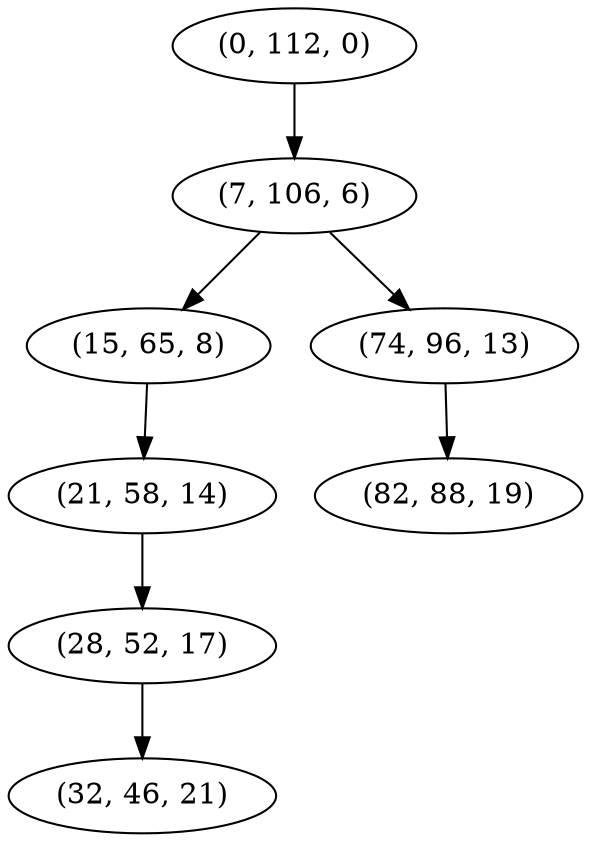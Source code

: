 digraph tree {
    "(0, 112, 0)";
    "(7, 106, 6)";
    "(15, 65, 8)";
    "(21, 58, 14)";
    "(28, 52, 17)";
    "(32, 46, 21)";
    "(74, 96, 13)";
    "(82, 88, 19)";
    "(0, 112, 0)" -> "(7, 106, 6)";
    "(7, 106, 6)" -> "(15, 65, 8)";
    "(7, 106, 6)" -> "(74, 96, 13)";
    "(15, 65, 8)" -> "(21, 58, 14)";
    "(21, 58, 14)" -> "(28, 52, 17)";
    "(28, 52, 17)" -> "(32, 46, 21)";
    "(74, 96, 13)" -> "(82, 88, 19)";
}

